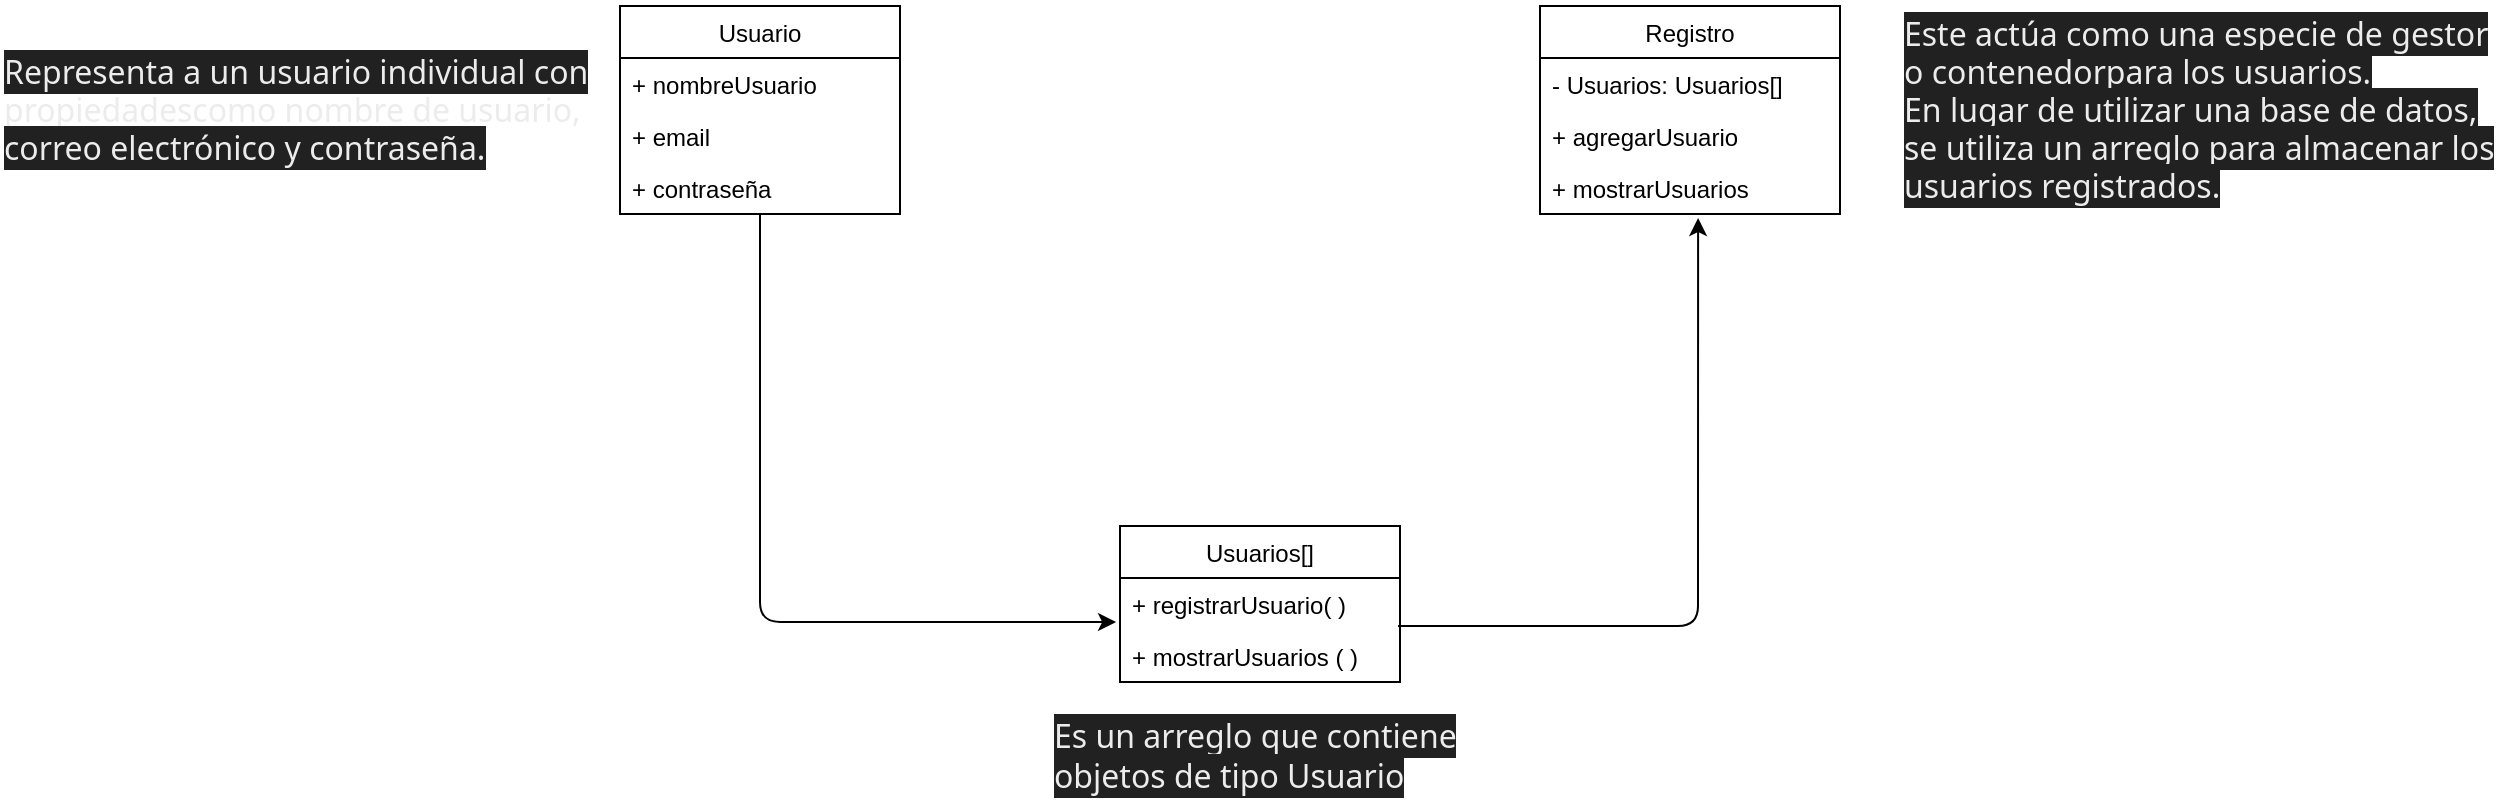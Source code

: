 <mxfile>
    <diagram id="sYr4uM7DVFn2xcaAhWlQ" name="Página-1">
        <mxGraphModel dx="2105" dy="475" grid="1" gridSize="10" guides="1" tooltips="1" connect="1" arrows="1" fold="1" page="1" pageScale="1" pageWidth="827" pageHeight="1169" math="0" shadow="0">
            <root>
                <mxCell id="0"/>
                <mxCell id="1" parent="0"/>
                <mxCell id="2" value="Usuarios[]" style="swimlane;fontStyle=0;childLayout=stackLayout;horizontal=1;startSize=26;fillColor=none;horizontalStack=0;resizeParent=1;resizeParentMax=0;resizeLast=0;collapsible=1;marginBottom=0;" vertex="1" parent="1">
                    <mxGeometry x="370" y="330" width="140" height="78" as="geometry"/>
                </mxCell>
                <mxCell id="3" value="+ registrarUsuario( )" style="text;strokeColor=none;fillColor=none;align=left;verticalAlign=top;spacingLeft=4;spacingRight=4;overflow=hidden;rotatable=0;points=[[0,0.5],[1,0.5]];portConstraint=eastwest;" vertex="1" parent="2">
                    <mxGeometry y="26" width="140" height="26" as="geometry"/>
                </mxCell>
                <mxCell id="4" value="+ mostrarUsuarios ( )" style="text;strokeColor=none;fillColor=none;align=left;verticalAlign=top;spacingLeft=4;spacingRight=4;overflow=hidden;rotatable=0;points=[[0,0.5],[1,0.5]];portConstraint=eastwest;" vertex="1" parent="2">
                    <mxGeometry y="52" width="140" height="26" as="geometry"/>
                </mxCell>
                <mxCell id="6" value="Usuario" style="swimlane;fontStyle=0;childLayout=stackLayout;horizontal=1;startSize=26;fillColor=none;horizontalStack=0;resizeParent=1;resizeParentMax=0;resizeLast=0;collapsible=1;marginBottom=0;" vertex="1" parent="1">
                    <mxGeometry x="120" y="70" width="140" height="104" as="geometry"/>
                </mxCell>
                <mxCell id="7" value="+ nombreUsuario" style="text;strokeColor=none;fillColor=none;align=left;verticalAlign=top;spacingLeft=4;spacingRight=4;overflow=hidden;rotatable=0;points=[[0,0.5],[1,0.5]];portConstraint=eastwest;" vertex="1" parent="6">
                    <mxGeometry y="26" width="140" height="26" as="geometry"/>
                </mxCell>
                <mxCell id="8" value="+ email" style="text;strokeColor=none;fillColor=none;align=left;verticalAlign=top;spacingLeft=4;spacingRight=4;overflow=hidden;rotatable=0;points=[[0,0.5],[1,0.5]];portConstraint=eastwest;" vertex="1" parent="6">
                    <mxGeometry y="52" width="140" height="26" as="geometry"/>
                </mxCell>
                <mxCell id="9" value="+ contraseña" style="text;strokeColor=none;fillColor=none;align=left;verticalAlign=top;spacingLeft=4;spacingRight=4;overflow=hidden;rotatable=0;points=[[0,0.5],[1,0.5]];portConstraint=eastwest;" vertex="1" parent="6">
                    <mxGeometry y="78" width="140" height="26" as="geometry"/>
                </mxCell>
                <mxCell id="10" value="Registro" style="swimlane;fontStyle=0;childLayout=stackLayout;horizontal=1;startSize=26;fillColor=none;horizontalStack=0;resizeParent=1;resizeParentMax=0;resizeLast=0;collapsible=1;marginBottom=0;" vertex="1" parent="1">
                    <mxGeometry x="580" y="70" width="150" height="104" as="geometry"/>
                </mxCell>
                <mxCell id="11" value="- Usuarios: Usuarios[]" style="text;strokeColor=none;fillColor=none;align=left;verticalAlign=top;spacingLeft=4;spacingRight=4;overflow=hidden;rotatable=0;points=[[0,0.5],[1,0.5]];portConstraint=eastwest;" vertex="1" parent="10">
                    <mxGeometry y="26" width="150" height="26" as="geometry"/>
                </mxCell>
                <mxCell id="12" value="+ agregarUsuario" style="text;strokeColor=none;fillColor=none;align=left;verticalAlign=top;spacingLeft=4;spacingRight=4;overflow=hidden;rotatable=0;points=[[0,0.5],[1,0.5]];portConstraint=eastwest;" vertex="1" parent="10">
                    <mxGeometry y="52" width="150" height="26" as="geometry"/>
                </mxCell>
                <mxCell id="13" value="+ mostrarUsuarios" style="text;strokeColor=none;fillColor=none;align=left;verticalAlign=top;spacingLeft=4;spacingRight=4;overflow=hidden;rotatable=0;points=[[0,0.5],[1,0.5]];portConstraint=eastwest;" vertex="1" parent="10">
                    <mxGeometry y="78" width="150" height="26" as="geometry"/>
                </mxCell>
                <mxCell id="15" style="edgeStyle=none;html=1;entryX=-0.014;entryY=0.846;entryDx=0;entryDy=0;entryPerimeter=0;" edge="1" parent="1" source="9" target="3">
                    <mxGeometry relative="1" as="geometry">
                        <Array as="points">
                            <mxPoint x="190" y="378"/>
                        </Array>
                    </mxGeometry>
                </mxCell>
                <mxCell id="16" style="edgeStyle=none;html=1;entryX=0.527;entryY=1.077;entryDx=0;entryDy=0;entryPerimeter=0;exitX=0.993;exitY=-0.077;exitDx=0;exitDy=0;exitPerimeter=0;" edge="1" parent="1" source="4" target="13">
                    <mxGeometry relative="1" as="geometry">
                        <Array as="points">
                            <mxPoint x="659" y="380"/>
                        </Array>
                    </mxGeometry>
                </mxCell>
                <mxCell id="17" value="&lt;span style=&quot;color: rgb(236, 236, 236); font-family: Söhne, ui-sans-serif, system-ui, -apple-system, &amp;quot;Segoe UI&amp;quot;, Roboto, Ubuntu, Cantarell, &amp;quot;Noto Sans&amp;quot;, sans-serif, &amp;quot;Helvetica Neue&amp;quot;, Arial, &amp;quot;Apple Color Emoji&amp;quot;, &amp;quot;Segoe UI Emoji&amp;quot;, &amp;quot;Segoe UI Symbol&amp;quot;, &amp;quot;Noto Color Emoji&amp;quot;; font-size: 16px; background-color: rgb(33, 33, 33);&quot;&gt;Representa a un usuario individual con &lt;br&gt;&lt;div style=&quot;&quot;&gt;propiedadescomo nombre de usuario,&lt;/div&gt;correo electrónico y contraseña.&lt;/span&gt;" style="text;html=1;align=left;verticalAlign=middle;resizable=0;points=[];autosize=1;strokeColor=none;fillColor=none;" vertex="1" parent="1">
                    <mxGeometry x="-190" y="87" width="290" height="70" as="geometry"/>
                </mxCell>
                <mxCell id="19" value="&lt;span style=&quot;color: rgb(236, 236, 236); font-family: Söhne, ui-sans-serif, system-ui, -apple-system, &amp;quot;Segoe UI&amp;quot;, Roboto, Ubuntu, Cantarell, &amp;quot;Noto Sans&amp;quot;, sans-serif, &amp;quot;Helvetica Neue&amp;quot;, Arial, &amp;quot;Apple Color Emoji&amp;quot;, &amp;quot;Segoe UI Emoji&amp;quot;, &amp;quot;Segoe UI Symbol&amp;quot;, &amp;quot;Noto Color Emoji&amp;quot;; font-size: 16px; background-color: rgb(33, 33, 33);&quot;&gt;Es un arreglo que contiene &lt;br&gt;objetos de tipo Usuario&lt;/span&gt;" style="text;html=1;align=left;verticalAlign=middle;resizable=0;points=[];autosize=1;strokeColor=none;fillColor=none;" vertex="1" parent="1">
                    <mxGeometry x="335" y="420" width="210" height="50" as="geometry"/>
                </mxCell>
                <mxCell id="20" value="&lt;span style=&quot;color: rgb(236, 236, 236); font-family: Söhne, ui-sans-serif, system-ui, -apple-system, &amp;quot;Segoe UI&amp;quot;, Roboto, Ubuntu, Cantarell, &amp;quot;Noto Sans&amp;quot;, sans-serif, &amp;quot;Helvetica Neue&amp;quot;, Arial, &amp;quot;Apple Color Emoji&amp;quot;, &amp;quot;Segoe UI Emoji&amp;quot;, &amp;quot;Segoe UI Symbol&amp;quot;, &amp;quot;Noto Color Emoji&amp;quot;; font-size: 16px; background-color: rgb(33, 33, 33);&quot;&gt;Este actúa como una especie de gestor &lt;br&gt;o contenedorpara los usuarios. &lt;br&gt;En lugar de utilizar una base de datos, &lt;br&gt;se utiliza un arreglo para almacenar los &lt;br&gt;usuarios registrados.&lt;/span&gt;" style="text;html=1;align=left;verticalAlign=middle;resizable=0;points=[];autosize=1;strokeColor=none;fillColor=none;" vertex="1" parent="1">
                    <mxGeometry x="760" y="67" width="290" height="110" as="geometry"/>
                </mxCell>
            </root>
        </mxGraphModel>
    </diagram>
</mxfile>